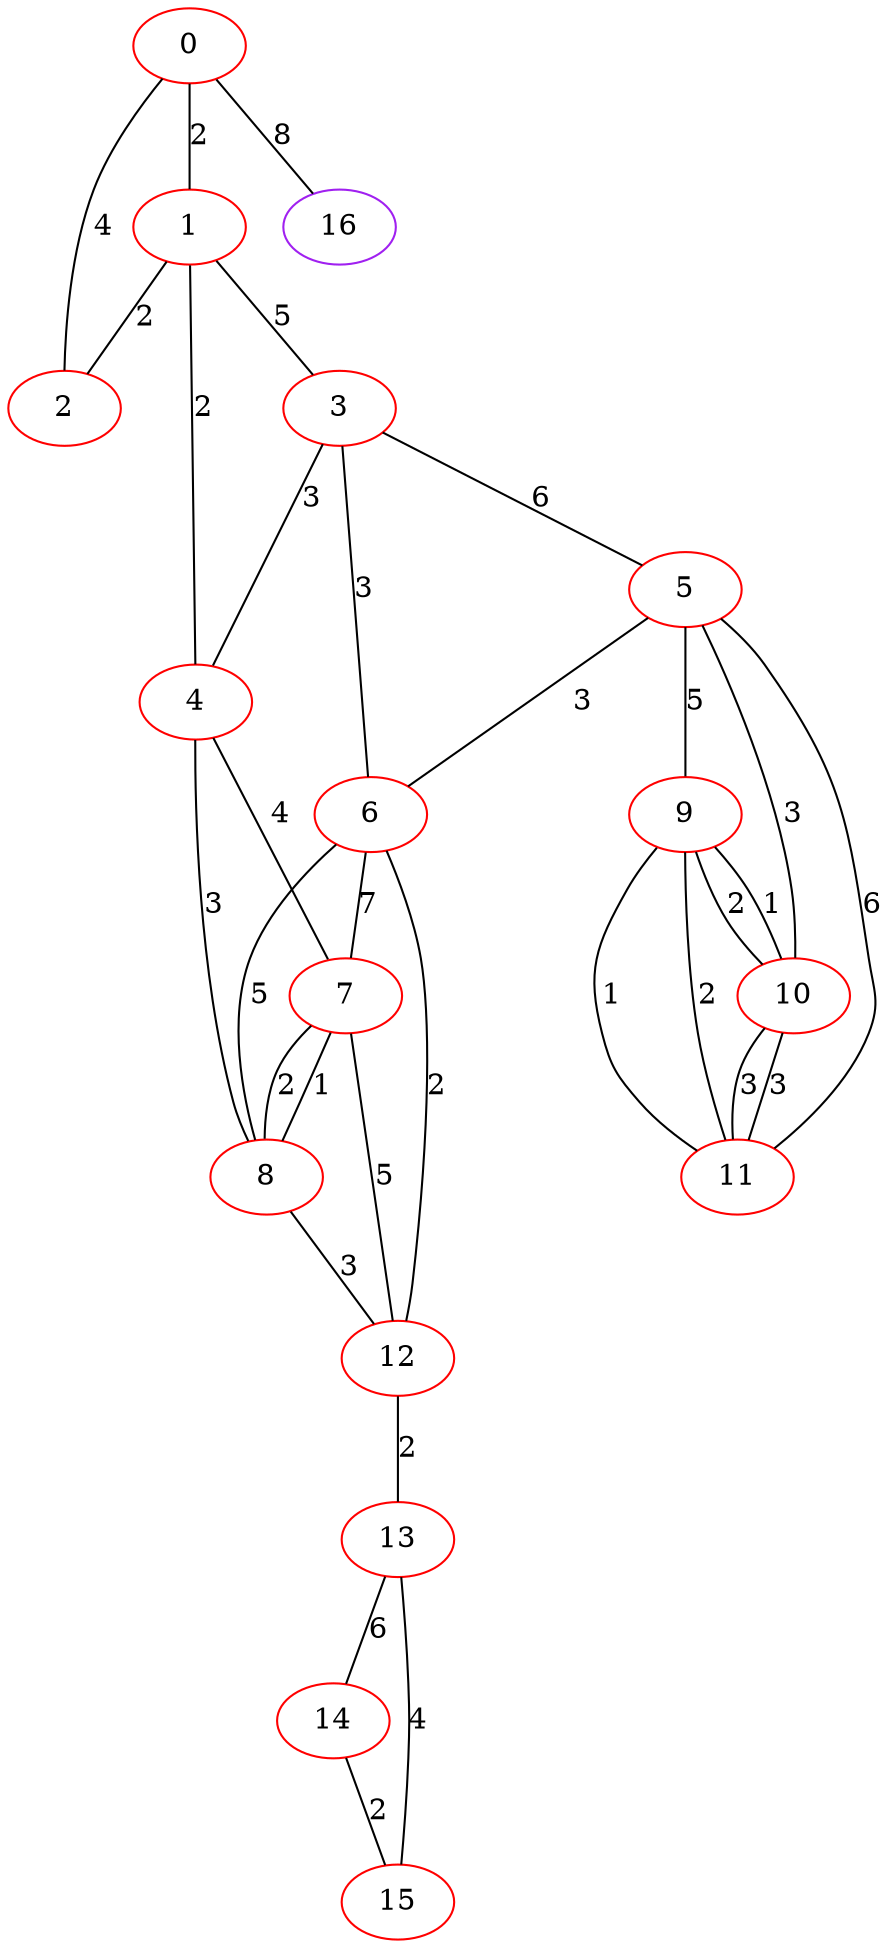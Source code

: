 graph "" {
0 [color=red, weight=1];
1 [color=red, weight=1];
2 [color=red, weight=1];
3 [color=red, weight=1];
4 [color=red, weight=1];
5 [color=red, weight=1];
6 [color=red, weight=1];
7 [color=red, weight=1];
8 [color=red, weight=1];
9 [color=red, weight=1];
10 [color=red, weight=1];
11 [color=red, weight=1];
12 [color=red, weight=1];
13 [color=red, weight=1];
14 [color=red, weight=1];
15 [color=red, weight=1];
16 [color=purple, weight=4];
0 -- 16  [key=0, label=8];
0 -- 1  [key=0, label=2];
0 -- 2  [key=0, label=4];
1 -- 2  [key=0, label=2];
1 -- 3  [key=0, label=5];
1 -- 4  [key=0, label=2];
3 -- 4  [key=0, label=3];
3 -- 5  [key=0, label=6];
3 -- 6  [key=0, label=3];
4 -- 8  [key=0, label=3];
4 -- 7  [key=0, label=4];
5 -- 9  [key=0, label=5];
5 -- 10  [key=0, label=3];
5 -- 11  [key=0, label=6];
5 -- 6  [key=0, label=3];
6 -- 8  [key=0, label=5];
6 -- 12  [key=0, label=2];
6 -- 7  [key=0, label=7];
7 -- 8  [key=0, label=1];
7 -- 8  [key=1, label=2];
7 -- 12  [key=0, label=5];
8 -- 12  [key=0, label=3];
9 -- 10  [key=0, label=2];
9 -- 10  [key=1, label=1];
9 -- 11  [key=0, label=1];
9 -- 11  [key=1, label=2];
10 -- 11  [key=0, label=3];
10 -- 11  [key=1, label=3];
12 -- 13  [key=0, label=2];
13 -- 14  [key=0, label=6];
13 -- 15  [key=0, label=4];
14 -- 15  [key=0, label=2];
}
